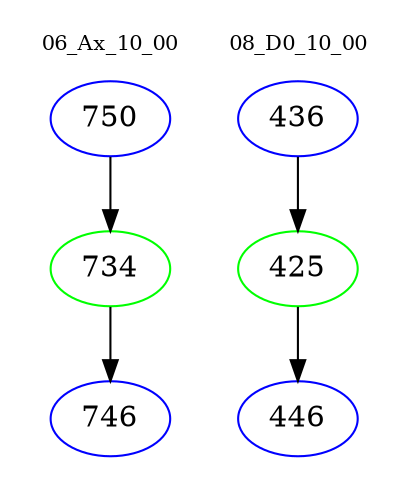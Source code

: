 digraph{
subgraph cluster_0 {
color = white
label = "06_Ax_10_00";
fontsize=10;
T0_750 [label="750", color="blue"]
T0_750 -> T0_734 [color="black"]
T0_734 [label="734", color="green"]
T0_734 -> T0_746 [color="black"]
T0_746 [label="746", color="blue"]
}
subgraph cluster_1 {
color = white
label = "08_D0_10_00";
fontsize=10;
T1_436 [label="436", color="blue"]
T1_436 -> T1_425 [color="black"]
T1_425 [label="425", color="green"]
T1_425 -> T1_446 [color="black"]
T1_446 [label="446", color="blue"]
}
}
